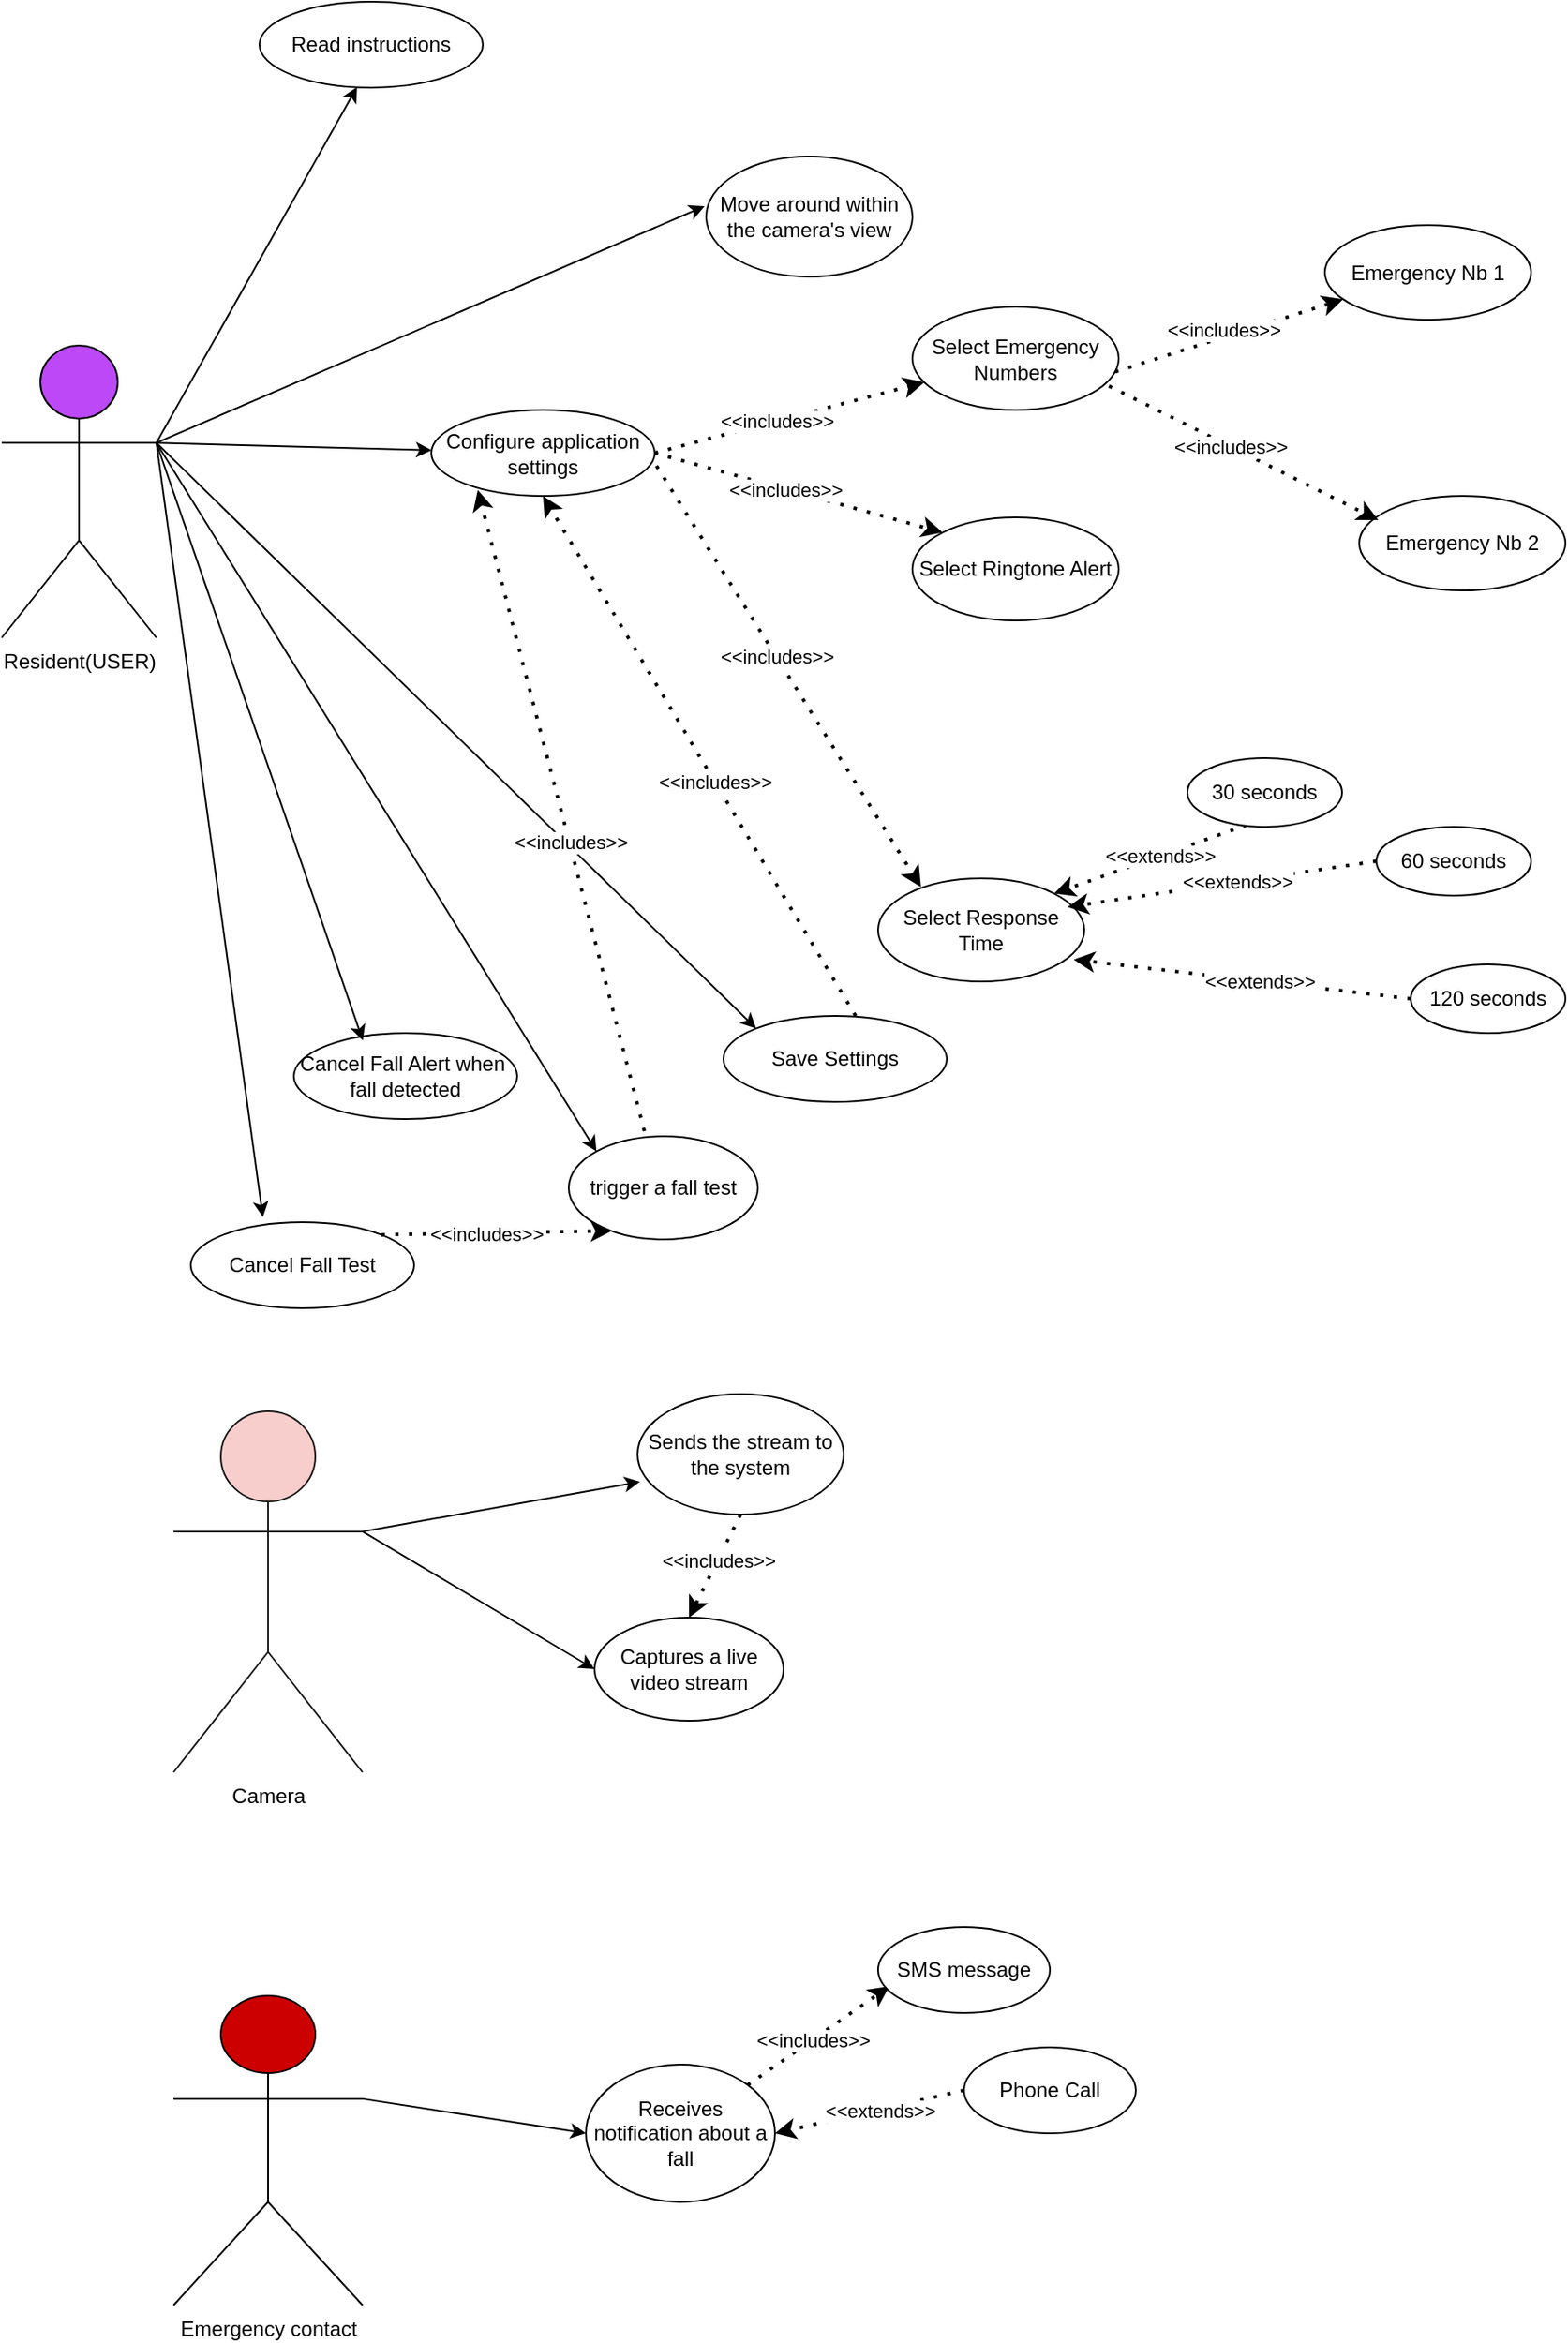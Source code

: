 <mxfile version="24.2.0" type="device">
  <diagram name="Page-1" id="DF0YQekvowBtBT2k6kdl">
    <mxGraphModel dx="1885" dy="1611" grid="1" gridSize="10" guides="1" tooltips="1" connect="1" arrows="1" fold="1" page="1" pageScale="1" pageWidth="850" pageHeight="1100" math="0" shadow="0">
      <root>
        <mxCell id="0" />
        <mxCell id="1" parent="0" />
        <mxCell id="AsRyf3siZB244Y5WGXN8-1" value="Resident(USER)" style="shape=umlActor;verticalLabelPosition=bottom;verticalAlign=top;html=1;outlineConnect=0;fillColor=#BD48F8;strokeColor=#000000;" parent="1" vertex="1">
          <mxGeometry x="-70" y="70" width="90" height="170" as="geometry" />
        </mxCell>
        <mxCell id="AsRyf3siZB244Y5WGXN8-2" value="trigger a fall test" style="ellipse;whiteSpace=wrap;html=1;" parent="1" vertex="1">
          <mxGeometry x="260" y="530" width="110" height="60" as="geometry" />
        </mxCell>
        <mxCell id="AsRyf3siZB244Y5WGXN8-3" value="Move around within the camera&#39;s view" style="ellipse;whiteSpace=wrap;html=1;" parent="1" vertex="1">
          <mxGeometry x="340" y="-40" width="120" height="70" as="geometry" />
        </mxCell>
        <mxCell id="AsRyf3siZB244Y5WGXN8-5" value="Emergency Nb 1" style="ellipse;whiteSpace=wrap;html=1;" parent="1" vertex="1">
          <mxGeometry x="700" width="120" height="55" as="geometry" />
        </mxCell>
        <mxCell id="AsRyf3siZB244Y5WGXN8-6" value="Emergency Nb 2" style="ellipse;whiteSpace=wrap;html=1;" parent="1" vertex="1">
          <mxGeometry x="720" y="157.5" width="120" height="55" as="geometry" />
        </mxCell>
        <mxCell id="AsRyf3siZB244Y5WGXN8-9" value="" style="endArrow=classic;html=1;rounded=0;entryX=-0.008;entryY=0.414;entryDx=0;entryDy=0;entryPerimeter=0;exitX=1;exitY=0.333;exitDx=0;exitDy=0;exitPerimeter=0;" parent="1" source="AsRyf3siZB244Y5WGXN8-1" target="AsRyf3siZB244Y5WGXN8-3" edge="1">
          <mxGeometry width="50" height="50" relative="1" as="geometry">
            <mxPoint x="130" y="151.351" as="sourcePoint" />
            <mxPoint x="270" y="140" as="targetPoint" />
          </mxGeometry>
        </mxCell>
        <mxCell id="AsRyf3siZB244Y5WGXN8-15" value="" style="endArrow=classic;dashed=1;html=1;dashPattern=1 3;strokeWidth=2;rounded=0;" parent="1" edge="1">
          <mxGeometry width="50" height="50" relative="1" as="geometry">
            <mxPoint x="440" y="170" as="sourcePoint" />
            <mxPoint x="440" y="170" as="targetPoint" />
          </mxGeometry>
        </mxCell>
        <mxCell id="AsRyf3siZB244Y5WGXN8-17" value="" style="endArrow=classic;dashed=1;html=1;dashPattern=1 3;strokeWidth=2;rounded=0;entryX=0.092;entryY=0.255;entryDx=0;entryDy=0;entryPerimeter=0;exitX=0.953;exitY=0.768;exitDx=0;exitDy=0;exitPerimeter=0;" parent="1" source="AsRyf3siZB244Y5WGXN8-4" target="AsRyf3siZB244Y5WGXN8-6" edge="1">
          <mxGeometry width="50" height="50" relative="1" as="geometry">
            <mxPoint x="400" y="230" as="sourcePoint" />
            <mxPoint x="450" y="180" as="targetPoint" />
          </mxGeometry>
        </mxCell>
        <mxCell id="AsRyf3siZB244Y5WGXN8-20" value="&amp;lt;&amp;lt;includes&amp;gt;&amp;gt;" style="edgeLabel;html=1;align=center;verticalAlign=middle;resizable=0;points=[];" parent="AsRyf3siZB244Y5WGXN8-17" vertex="1" connectable="0">
          <mxGeometry x="-0.099" relative="1" as="geometry">
            <mxPoint as="offset" />
          </mxGeometry>
        </mxCell>
        <mxCell id="AsRyf3siZB244Y5WGXN8-18" value="" style="endArrow=classic;dashed=1;html=1;dashPattern=1 3;strokeWidth=2;rounded=0;exitX=0.983;exitY=0.63;exitDx=0;exitDy=0;exitPerimeter=0;" parent="1" source="AsRyf3siZB244Y5WGXN8-4" target="AsRyf3siZB244Y5WGXN8-5" edge="1">
          <mxGeometry width="50" height="50" relative="1" as="geometry">
            <mxPoint x="390" y="220" as="sourcePoint" />
            <mxPoint x="401.429" y="200" as="targetPoint" />
          </mxGeometry>
        </mxCell>
        <mxCell id="AsRyf3siZB244Y5WGXN8-19" value="&amp;lt;&amp;lt;includes&amp;gt;&amp;gt;" style="edgeLabel;html=1;align=center;verticalAlign=middle;resizable=0;points=[];" parent="AsRyf3siZB244Y5WGXN8-18" vertex="1" connectable="0">
          <mxGeometry x="-0.028" y="5" relative="1" as="geometry">
            <mxPoint y="1" as="offset" />
          </mxGeometry>
        </mxCell>
        <mxCell id="AsRyf3siZB244Y5WGXN8-25" value="Select Response Time" style="ellipse;whiteSpace=wrap;html=1;" parent="1" vertex="1">
          <mxGeometry x="440" y="380" width="120" height="60" as="geometry" />
        </mxCell>
        <mxCell id="AsRyf3siZB244Y5WGXN8-27" value="" style="endArrow=classic;html=1;rounded=0;exitX=1;exitY=0.333;exitDx=0;exitDy=0;exitPerimeter=0;entryX=0;entryY=0;entryDx=0;entryDy=0;" parent="1" source="AsRyf3siZB244Y5WGXN8-1" target="AsRyf3siZB244Y5WGXN8-2" edge="1">
          <mxGeometry width="50" height="50" relative="1" as="geometry">
            <mxPoint x="123" y="150" as="sourcePoint" />
            <mxPoint x="280" y="402" as="targetPoint" />
          </mxGeometry>
        </mxCell>
        <mxCell id="AsRyf3siZB244Y5WGXN8-4" value="Select Emergency Numbers" style="ellipse;whiteSpace=wrap;html=1;" parent="1" vertex="1">
          <mxGeometry x="460" y="47.5" width="120" height="60" as="geometry" />
        </mxCell>
        <mxCell id="AsRyf3siZB244Y5WGXN8-21" value="Select Ringtone Alert" style="ellipse;whiteSpace=wrap;html=1;" parent="1" vertex="1">
          <mxGeometry x="460" y="170" width="120" height="60" as="geometry" />
        </mxCell>
        <mxCell id="AsRyf3siZB244Y5WGXN8-36" value="" style="endArrow=classic;dashed=1;html=1;dashPattern=1 3;strokeWidth=2;rounded=0;entryX=1;entryY=0;entryDx=0;entryDy=0;exitX=0.382;exitY=0.975;exitDx=0;exitDy=0;exitPerimeter=0;" parent="1" source="AsRyf3siZB244Y5WGXN8-39" target="AsRyf3siZB244Y5WGXN8-25" edge="1">
          <mxGeometry width="50" height="50" relative="1" as="geometry">
            <mxPoint x="670" y="370" as="sourcePoint" />
            <mxPoint x="707" y="338" as="targetPoint" />
          </mxGeometry>
        </mxCell>
        <mxCell id="AsRyf3siZB244Y5WGXN8-37" value="&amp;lt;&amp;lt;extends&amp;gt;&amp;gt;" style="edgeLabel;html=1;align=center;verticalAlign=middle;resizable=0;points=[];" parent="AsRyf3siZB244Y5WGXN8-36" vertex="1" connectable="0">
          <mxGeometry x="-0.099" relative="1" as="geometry">
            <mxPoint as="offset" />
          </mxGeometry>
        </mxCell>
        <mxCell id="AsRyf3siZB244Y5WGXN8-39" value="30 seconds" style="ellipse;whiteSpace=wrap;html=1;" parent="1" vertex="1">
          <mxGeometry x="620" y="310" width="90" height="40" as="geometry" />
        </mxCell>
        <mxCell id="AsRyf3siZB244Y5WGXN8-40" value="60 seconds" style="ellipse;whiteSpace=wrap;html=1;" parent="1" vertex="1">
          <mxGeometry x="730" y="350" width="90" height="40" as="geometry" />
        </mxCell>
        <mxCell id="AsRyf3siZB244Y5WGXN8-41" value="" style="endArrow=classic;dashed=1;html=1;dashPattern=1 3;strokeWidth=2;rounded=0;exitX=0;exitY=0.5;exitDx=0;exitDy=0;entryX=0.919;entryY=0.277;entryDx=0;entryDy=0;entryPerimeter=0;" parent="1" source="AsRyf3siZB244Y5WGXN8-40" target="AsRyf3siZB244Y5WGXN8-25" edge="1">
          <mxGeometry width="50" height="50" relative="1" as="geometry">
            <mxPoint x="664" y="359" as="sourcePoint" />
            <mxPoint x="639" y="456" as="targetPoint" />
          </mxGeometry>
        </mxCell>
        <mxCell id="AsRyf3siZB244Y5WGXN8-42" value="&amp;lt;&amp;lt;extends&amp;gt;&amp;gt;" style="edgeLabel;html=1;align=center;verticalAlign=middle;resizable=0;points=[];" parent="AsRyf3siZB244Y5WGXN8-41" vertex="1" connectable="0">
          <mxGeometry x="-0.099" relative="1" as="geometry">
            <mxPoint as="offset" />
          </mxGeometry>
        </mxCell>
        <mxCell id="AsRyf3siZB244Y5WGXN8-43" value="" style="endArrow=classic;dashed=1;html=1;dashPattern=1 3;strokeWidth=2;rounded=0;entryX=0.949;entryY=0.787;entryDx=0;entryDy=0;entryPerimeter=0;exitX=0;exitY=0.5;exitDx=0;exitDy=0;" parent="1" source="AsRyf3siZB244Y5WGXN8-45" target="AsRyf3siZB244Y5WGXN8-25" edge="1">
          <mxGeometry width="50" height="50" relative="1" as="geometry">
            <mxPoint x="750" y="480" as="sourcePoint" />
            <mxPoint x="673" y="479" as="targetPoint" />
          </mxGeometry>
        </mxCell>
        <mxCell id="AsRyf3siZB244Y5WGXN8-44" value="&amp;lt;&amp;lt;extends&amp;gt;&amp;gt;" style="edgeLabel;html=1;align=center;verticalAlign=middle;resizable=0;points=[];" parent="AsRyf3siZB244Y5WGXN8-43" vertex="1" connectable="0">
          <mxGeometry x="-0.099" relative="1" as="geometry">
            <mxPoint as="offset" />
          </mxGeometry>
        </mxCell>
        <mxCell id="AsRyf3siZB244Y5WGXN8-45" value="120 seconds" style="ellipse;whiteSpace=wrap;html=1;" parent="1" vertex="1">
          <mxGeometry x="750" y="430" width="90" height="40" as="geometry" />
        </mxCell>
        <mxCell id="AsRyf3siZB244Y5WGXN8-46" value="Camera" style="shape=umlActor;verticalLabelPosition=bottom;verticalAlign=top;html=1;outlineConnect=0;fillColor=#f8cecc;strokeColor=#1A1A1A;" parent="1" vertex="1">
          <mxGeometry x="30" y="690" width="110" height="210" as="geometry" />
        </mxCell>
        <mxCell id="AsRyf3siZB244Y5WGXN8-50" value="" style="endArrow=classic;html=1;rounded=0;exitX=1;exitY=0.333;exitDx=0;exitDy=0;exitPerimeter=0;entryX=0.437;entryY=0.992;entryDx=0;entryDy=0;entryPerimeter=0;" parent="1" source="AsRyf3siZB244Y5WGXN8-1" target="AsRyf3siZB244Y5WGXN8-51" edge="1">
          <mxGeometry width="50" height="50" relative="1" as="geometry">
            <mxPoint x="140" y="157" as="sourcePoint" />
            <mxPoint x="150" y="-77" as="targetPoint" />
          </mxGeometry>
        </mxCell>
        <mxCell id="AsRyf3siZB244Y5WGXN8-51" value="Read instructions" style="ellipse;whiteSpace=wrap;html=1;" parent="1" vertex="1">
          <mxGeometry x="80" y="-130" width="130" height="50" as="geometry" />
        </mxCell>
        <mxCell id="AsRyf3siZB244Y5WGXN8-52" value="" style="endArrow=classic;html=1;rounded=0;exitX=1;exitY=0.333;exitDx=0;exitDy=0;exitPerimeter=0;entryX=0;entryY=0.5;entryDx=0;entryDy=0;" parent="1" source="AsRyf3siZB244Y5WGXN8-46" target="AsRyf3siZB244Y5WGXN8-53" edge="1">
          <mxGeometry width="50" height="50" relative="1" as="geometry">
            <mxPoint x="279" y="650" as="sourcePoint" />
            <mxPoint x="270" y="870" as="targetPoint" />
          </mxGeometry>
        </mxCell>
        <mxCell id="AsRyf3siZB244Y5WGXN8-53" value="Captures a live video stream" style="ellipse;whiteSpace=wrap;html=1;" parent="1" vertex="1">
          <mxGeometry x="275" y="810" width="110" height="60" as="geometry" />
        </mxCell>
        <mxCell id="AsRyf3siZB244Y5WGXN8-54" value="Sends the stream to the system" style="ellipse;whiteSpace=wrap;html=1;" parent="1" vertex="1">
          <mxGeometry x="300" y="680" width="120" height="70" as="geometry" />
        </mxCell>
        <mxCell id="AsRyf3siZB244Y5WGXN8-55" value="" style="endArrow=classic;html=1;rounded=0;exitX=1;exitY=0.333;exitDx=0;exitDy=0;exitPerimeter=0;entryX=0.012;entryY=0.728;entryDx=0;entryDy=0;entryPerimeter=0;" parent="1" source="AsRyf3siZB244Y5WGXN8-46" target="AsRyf3siZB244Y5WGXN8-54" edge="1">
          <mxGeometry width="50" height="50" relative="1" as="geometry">
            <mxPoint x="150" y="770" as="sourcePoint" />
            <mxPoint x="285" y="850" as="targetPoint" />
          </mxGeometry>
        </mxCell>
        <mxCell id="AsRyf3siZB244Y5WGXN8-56" value="" style="endArrow=classic;dashed=1;html=1;dashPattern=1 3;strokeWidth=2;rounded=0;entryX=0.5;entryY=0;entryDx=0;entryDy=0;exitX=0.5;exitY=1;exitDx=0;exitDy=0;" parent="1" source="AsRyf3siZB244Y5WGXN8-54" target="AsRyf3siZB244Y5WGXN8-53" edge="1">
          <mxGeometry width="50" height="50" relative="1" as="geometry">
            <mxPoint x="325" y="540" as="sourcePoint" />
            <mxPoint x="620" y="520" as="targetPoint" />
          </mxGeometry>
        </mxCell>
        <mxCell id="AsRyf3siZB244Y5WGXN8-57" value="&amp;lt;&amp;lt;includes&amp;gt;&amp;gt;" style="edgeLabel;html=1;align=center;verticalAlign=middle;resizable=0;points=[];" parent="AsRyf3siZB244Y5WGXN8-56" vertex="1" connectable="0">
          <mxGeometry x="-0.099" relative="1" as="geometry">
            <mxPoint as="offset" />
          </mxGeometry>
        </mxCell>
        <mxCell id="AsRyf3siZB244Y5WGXN8-58" value="E&lt;span style=&quot;background-color: initial;&quot;&gt;mergency contact&lt;/span&gt;" style="shape=umlActor;verticalLabelPosition=bottom;verticalAlign=top;html=1;outlineConnect=0;fillColor=#CC0000;strokeColor=#000000;fontColor=#080808;" parent="1" vertex="1">
          <mxGeometry x="30" y="1030" width="110" height="180" as="geometry" />
        </mxCell>
        <mxCell id="AsRyf3siZB244Y5WGXN8-60" value="" style="endArrow=classic;html=1;rounded=0;exitX=1;exitY=0.333;exitDx=0;exitDy=0;exitPerimeter=0;entryX=0;entryY=0.5;entryDx=0;entryDy=0;" parent="1" source="AsRyf3siZB244Y5WGXN8-58" target="AsRyf3siZB244Y5WGXN8-61" edge="1">
          <mxGeometry width="50" height="50" relative="1" as="geometry">
            <mxPoint x="135" y="1040" as="sourcePoint" />
            <mxPoint x="270" y="1120" as="targetPoint" />
          </mxGeometry>
        </mxCell>
        <mxCell id="AsRyf3siZB244Y5WGXN8-61" value="Receives notification about a fall" style="ellipse;whiteSpace=wrap;html=1;" parent="1" vertex="1">
          <mxGeometry x="270" y="1070" width="110" height="80" as="geometry" />
        </mxCell>
        <mxCell id="AsRyf3siZB244Y5WGXN8-62" value="" style="endArrow=classic;dashed=1;html=1;dashPattern=1 3;strokeWidth=2;rounded=0;entryX=0.066;entryY=0.69;entryDx=0;entryDy=0;entryPerimeter=0;" parent="1" target="AsRyf3siZB244Y5WGXN8-64" edge="1">
          <mxGeometry width="50" height="50" relative="1" as="geometry">
            <mxPoint x="364" y="1082" as="sourcePoint" />
            <mxPoint x="460" y="1030" as="targetPoint" />
          </mxGeometry>
        </mxCell>
        <mxCell id="AsRyf3siZB244Y5WGXN8-63" value="&amp;lt;&amp;lt;includes&amp;gt;&amp;gt;" style="edgeLabel;html=1;align=center;verticalAlign=middle;resizable=0;points=[];" parent="AsRyf3siZB244Y5WGXN8-62" vertex="1" connectable="0">
          <mxGeometry x="-0.099" relative="1" as="geometry">
            <mxPoint as="offset" />
          </mxGeometry>
        </mxCell>
        <mxCell id="AsRyf3siZB244Y5WGXN8-64" value="SMS message" style="ellipse;whiteSpace=wrap;html=1;" parent="1" vertex="1">
          <mxGeometry x="440" y="990" width="100" height="50" as="geometry" />
        </mxCell>
        <mxCell id="AsRyf3siZB244Y5WGXN8-67" value="Phone Call" style="ellipse;whiteSpace=wrap;html=1;" parent="1" vertex="1">
          <mxGeometry x="490" y="1060" width="100" height="50" as="geometry" />
        </mxCell>
        <mxCell id="rZTTeqGJp5V0h66PrG5v-1" value="Configure application settings" style="ellipse;whiteSpace=wrap;html=1;" vertex="1" parent="1">
          <mxGeometry x="180" y="107.5" width="130" height="50" as="geometry" />
        </mxCell>
        <mxCell id="rZTTeqGJp5V0h66PrG5v-2" value="" style="endArrow=classic;html=1;rounded=0;exitX=1;exitY=0.333;exitDx=0;exitDy=0;exitPerimeter=0;" edge="1" parent="1" source="AsRyf3siZB244Y5WGXN8-1" target="rZTTeqGJp5V0h66PrG5v-1">
          <mxGeometry width="50" height="50" relative="1" as="geometry">
            <mxPoint x="50" y="137" as="sourcePoint" />
            <mxPoint x="349" y="-1" as="targetPoint" />
          </mxGeometry>
        </mxCell>
        <mxCell id="rZTTeqGJp5V0h66PrG5v-3" value="" style="endArrow=classic;dashed=1;html=1;dashPattern=1 3;strokeWidth=2;rounded=0;exitX=1;exitY=0.5;exitDx=0;exitDy=0;" edge="1" parent="1" source="rZTTeqGJp5V0h66PrG5v-1" target="AsRyf3siZB244Y5WGXN8-4">
          <mxGeometry width="50" height="50" relative="1" as="geometry">
            <mxPoint x="484" y="154" as="sourcePoint" />
            <mxPoint x="661" y="182" as="targetPoint" />
          </mxGeometry>
        </mxCell>
        <mxCell id="rZTTeqGJp5V0h66PrG5v-4" value="&amp;lt;&amp;lt;includes&amp;gt;&amp;gt;" style="edgeLabel;html=1;align=center;verticalAlign=middle;resizable=0;points=[];" vertex="1" connectable="0" parent="rZTTeqGJp5V0h66PrG5v-3">
          <mxGeometry x="-0.099" relative="1" as="geometry">
            <mxPoint as="offset" />
          </mxGeometry>
        </mxCell>
        <mxCell id="rZTTeqGJp5V0h66PrG5v-5" value="" style="endArrow=classic;dashed=1;html=1;dashPattern=1 3;strokeWidth=2;rounded=0;entryX=0;entryY=0;entryDx=0;entryDy=0;exitX=1;exitY=0.5;exitDx=0;exitDy=0;" edge="1" parent="1" source="rZTTeqGJp5V0h66PrG5v-1" target="AsRyf3siZB244Y5WGXN8-21">
          <mxGeometry width="50" height="50" relative="1" as="geometry">
            <mxPoint x="494" y="164" as="sourcePoint" />
            <mxPoint x="671" y="192" as="targetPoint" />
          </mxGeometry>
        </mxCell>
        <mxCell id="rZTTeqGJp5V0h66PrG5v-6" value="&amp;lt;&amp;lt;includes&amp;gt;&amp;gt;" style="edgeLabel;html=1;align=center;verticalAlign=middle;resizable=0;points=[];" vertex="1" connectable="0" parent="rZTTeqGJp5V0h66PrG5v-5">
          <mxGeometry x="-0.099" relative="1" as="geometry">
            <mxPoint as="offset" />
          </mxGeometry>
        </mxCell>
        <mxCell id="rZTTeqGJp5V0h66PrG5v-7" value="" style="endArrow=classic;dashed=1;html=1;dashPattern=1 3;strokeWidth=2;rounded=0;exitX=1.008;exitY=0.65;exitDx=0;exitDy=0;exitPerimeter=0;entryX=0.208;entryY=0.083;entryDx=0;entryDy=0;entryPerimeter=0;" edge="1" parent="1" source="rZTTeqGJp5V0h66PrG5v-1" target="AsRyf3siZB244Y5WGXN8-25">
          <mxGeometry width="50" height="50" relative="1" as="geometry">
            <mxPoint x="330" y="180" as="sourcePoint" />
            <mxPoint x="440" y="351" as="targetPoint" />
          </mxGeometry>
        </mxCell>
        <mxCell id="rZTTeqGJp5V0h66PrG5v-8" value="&amp;lt;&amp;lt;includes&amp;gt;&amp;gt;" style="edgeLabel;html=1;align=center;verticalAlign=middle;resizable=0;points=[];" vertex="1" connectable="0" parent="rZTTeqGJp5V0h66PrG5v-7">
          <mxGeometry x="-0.099" relative="1" as="geometry">
            <mxPoint as="offset" />
          </mxGeometry>
        </mxCell>
        <mxCell id="rZTTeqGJp5V0h66PrG5v-9" value="Save Settings" style="ellipse;whiteSpace=wrap;html=1;" vertex="1" parent="1">
          <mxGeometry x="350" y="460" width="130" height="50" as="geometry" />
        </mxCell>
        <mxCell id="rZTTeqGJp5V0h66PrG5v-10" value="" style="endArrow=classic;dashed=1;html=1;dashPattern=1 3;strokeWidth=2;rounded=0;exitX=0.592;exitY=0;exitDx=0;exitDy=0;exitPerimeter=0;entryX=0.5;entryY=1;entryDx=0;entryDy=0;" edge="1" parent="1" source="rZTTeqGJp5V0h66PrG5v-9" target="rZTTeqGJp5V0h66PrG5v-1">
          <mxGeometry width="50" height="50" relative="1" as="geometry">
            <mxPoint x="321" y="150" as="sourcePoint" />
            <mxPoint x="475" y="395" as="targetPoint" />
          </mxGeometry>
        </mxCell>
        <mxCell id="rZTTeqGJp5V0h66PrG5v-11" value="&amp;lt;&amp;lt;includes&amp;gt;&amp;gt;" style="edgeLabel;html=1;align=center;verticalAlign=middle;resizable=0;points=[];" vertex="1" connectable="0" parent="rZTTeqGJp5V0h66PrG5v-10">
          <mxGeometry x="-0.099" relative="1" as="geometry">
            <mxPoint as="offset" />
          </mxGeometry>
        </mxCell>
        <mxCell id="rZTTeqGJp5V0h66PrG5v-12" value="Cancel Fall Test" style="ellipse;whiteSpace=wrap;html=1;" vertex="1" parent="1">
          <mxGeometry x="40" y="580" width="130" height="50" as="geometry" />
        </mxCell>
        <mxCell id="rZTTeqGJp5V0h66PrG5v-13" value="" style="endArrow=classic;dashed=1;html=1;dashPattern=1 3;strokeWidth=2;rounded=0;exitX=1;exitY=0;exitDx=0;exitDy=0;entryX=0.227;entryY=0.917;entryDx=0;entryDy=0;entryPerimeter=0;" edge="1" parent="1" source="rZTTeqGJp5V0h66PrG5v-12" target="AsRyf3siZB244Y5WGXN8-2">
          <mxGeometry width="50" height="50" relative="1" as="geometry">
            <mxPoint x="321" y="150" as="sourcePoint" />
            <mxPoint x="328" y="528" as="targetPoint" />
          </mxGeometry>
        </mxCell>
        <mxCell id="rZTTeqGJp5V0h66PrG5v-14" value="&amp;lt;&amp;lt;includes&amp;gt;&amp;gt;" style="edgeLabel;html=1;align=center;verticalAlign=middle;resizable=0;points=[];" vertex="1" connectable="0" parent="rZTTeqGJp5V0h66PrG5v-13">
          <mxGeometry x="-0.099" relative="1" as="geometry">
            <mxPoint as="offset" />
          </mxGeometry>
        </mxCell>
        <mxCell id="rZTTeqGJp5V0h66PrG5v-15" value="" style="endArrow=classic;html=1;rounded=0;exitX=1;exitY=0.333;exitDx=0;exitDy=0;exitPerimeter=0;entryX=0.323;entryY=-0.06;entryDx=0;entryDy=0;entryPerimeter=0;" edge="1" parent="1" source="AsRyf3siZB244Y5WGXN8-1" target="rZTTeqGJp5V0h66PrG5v-12">
          <mxGeometry width="50" height="50" relative="1" as="geometry">
            <mxPoint x="50" y="137" as="sourcePoint" />
            <mxPoint x="286" y="549" as="targetPoint" />
          </mxGeometry>
        </mxCell>
        <mxCell id="rZTTeqGJp5V0h66PrG5v-16" value="" style="endArrow=classic;html=1;rounded=0;exitX=1;exitY=0.333;exitDx=0;exitDy=0;exitPerimeter=0;entryX=0;entryY=0;entryDx=0;entryDy=0;" edge="1" parent="1" source="AsRyf3siZB244Y5WGXN8-1" target="rZTTeqGJp5V0h66PrG5v-9">
          <mxGeometry width="50" height="50" relative="1" as="geometry">
            <mxPoint x="60" y="147" as="sourcePoint" />
            <mxPoint x="296" y="559" as="targetPoint" />
          </mxGeometry>
        </mxCell>
        <mxCell id="rZTTeqGJp5V0h66PrG5v-18" value="" style="endArrow=classic;dashed=1;html=1;dashPattern=1 3;strokeWidth=2;rounded=0;exitX=0.4;exitY=-0.05;exitDx=0;exitDy=0;exitPerimeter=0;entryX=0.208;entryY=0.93;entryDx=0;entryDy=0;entryPerimeter=0;" edge="1" parent="1" source="AsRyf3siZB244Y5WGXN8-2" target="rZTTeqGJp5V0h66PrG5v-1">
          <mxGeometry width="50" height="50" relative="1" as="geometry">
            <mxPoint x="367" y="350" as="sourcePoint" />
            <mxPoint x="255" y="168" as="targetPoint" />
          </mxGeometry>
        </mxCell>
        <mxCell id="rZTTeqGJp5V0h66PrG5v-19" value="&amp;lt;&amp;lt;includes&amp;gt;&amp;gt;" style="edgeLabel;html=1;align=center;verticalAlign=middle;resizable=0;points=[];" vertex="1" connectable="0" parent="rZTTeqGJp5V0h66PrG5v-18">
          <mxGeometry x="-0.099" relative="1" as="geometry">
            <mxPoint as="offset" />
          </mxGeometry>
        </mxCell>
        <mxCell id="rZTTeqGJp5V0h66PrG5v-22" value="" style="endArrow=classic;dashed=1;html=1;dashPattern=1 3;strokeWidth=2;rounded=0;exitX=0;exitY=0.5;exitDx=0;exitDy=0;entryX=1;entryY=0.5;entryDx=0;entryDy=0;" edge="1" parent="1" source="AsRyf3siZB244Y5WGXN8-67" target="AsRyf3siZB244Y5WGXN8-61">
          <mxGeometry width="50" height="50" relative="1" as="geometry">
            <mxPoint x="560" y="1106.5" as="sourcePoint" />
            <mxPoint x="380" y="1133.5" as="targetPoint" />
          </mxGeometry>
        </mxCell>
        <mxCell id="rZTTeqGJp5V0h66PrG5v-23" value="&amp;lt;&amp;lt;extends&amp;gt;&amp;gt;" style="edgeLabel;html=1;align=center;verticalAlign=middle;resizable=0;points=[];" vertex="1" connectable="0" parent="rZTTeqGJp5V0h66PrG5v-22">
          <mxGeometry x="-0.099" relative="1" as="geometry">
            <mxPoint as="offset" />
          </mxGeometry>
        </mxCell>
        <mxCell id="rZTTeqGJp5V0h66PrG5v-24" value="Cancel Fall Alert when&amp;nbsp; fall detected" style="ellipse;whiteSpace=wrap;html=1;" vertex="1" parent="1">
          <mxGeometry x="100" y="470" width="130" height="50" as="geometry" />
        </mxCell>
        <mxCell id="rZTTeqGJp5V0h66PrG5v-25" value="" style="endArrow=classic;html=1;rounded=0;exitX=1;exitY=0.333;exitDx=0;exitDy=0;exitPerimeter=0;entryX=0.309;entryY=0.086;entryDx=0;entryDy=0;entryPerimeter=0;" edge="1" parent="1" source="AsRyf3siZB244Y5WGXN8-1" target="rZTTeqGJp5V0h66PrG5v-24">
          <mxGeometry width="50" height="50" relative="1" as="geometry">
            <mxPoint x="50" y="137" as="sourcePoint" />
            <mxPoint x="286" y="549" as="targetPoint" />
          </mxGeometry>
        </mxCell>
      </root>
    </mxGraphModel>
  </diagram>
</mxfile>

